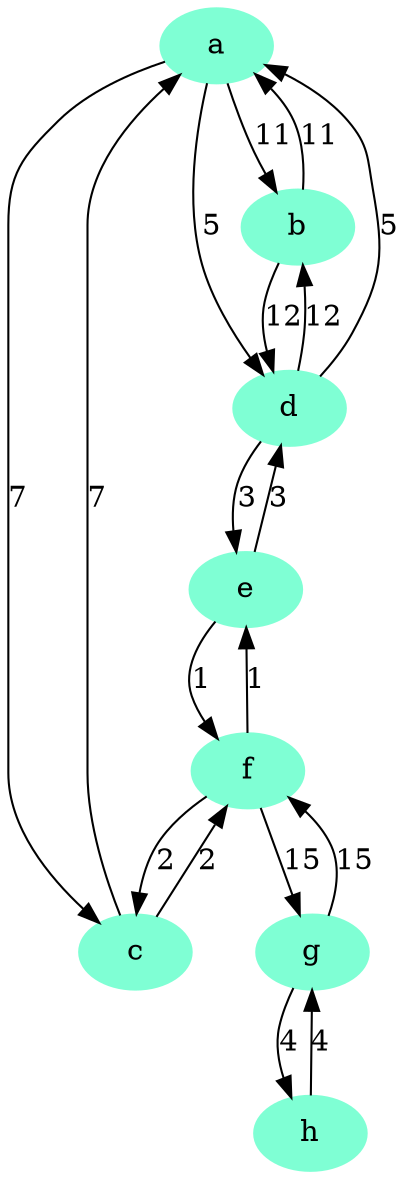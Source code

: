 digraph "graph" {
	a [color=aquamarine style=filled]
	b [color=aquamarine style=filled]
	c [color=aquamarine style=filled]
	d [color=aquamarine style=filled]
	e [color=aquamarine style=filled]
	f [color=aquamarine style=filled]
	g [color=aquamarine style=filled]
	h [color=aquamarine style=filled]
	a -> b [label=11]
	b -> a [label=11]
	a -> c [label=7]
	c -> a [label=7]
	a -> d [label=5]
	d -> a [label=5]
	b -> d [label=12]
	d -> b [label=12]
	d -> e [label=3]
	e -> d [label=3]
	e -> f [label=1]
	f -> e [label=1]
	c -> f [label=2]
	f -> c [label=2]
	f -> g [label=15]
	g -> f [label=15]
	g -> h [label=4]
	h -> g [label=4]
}
